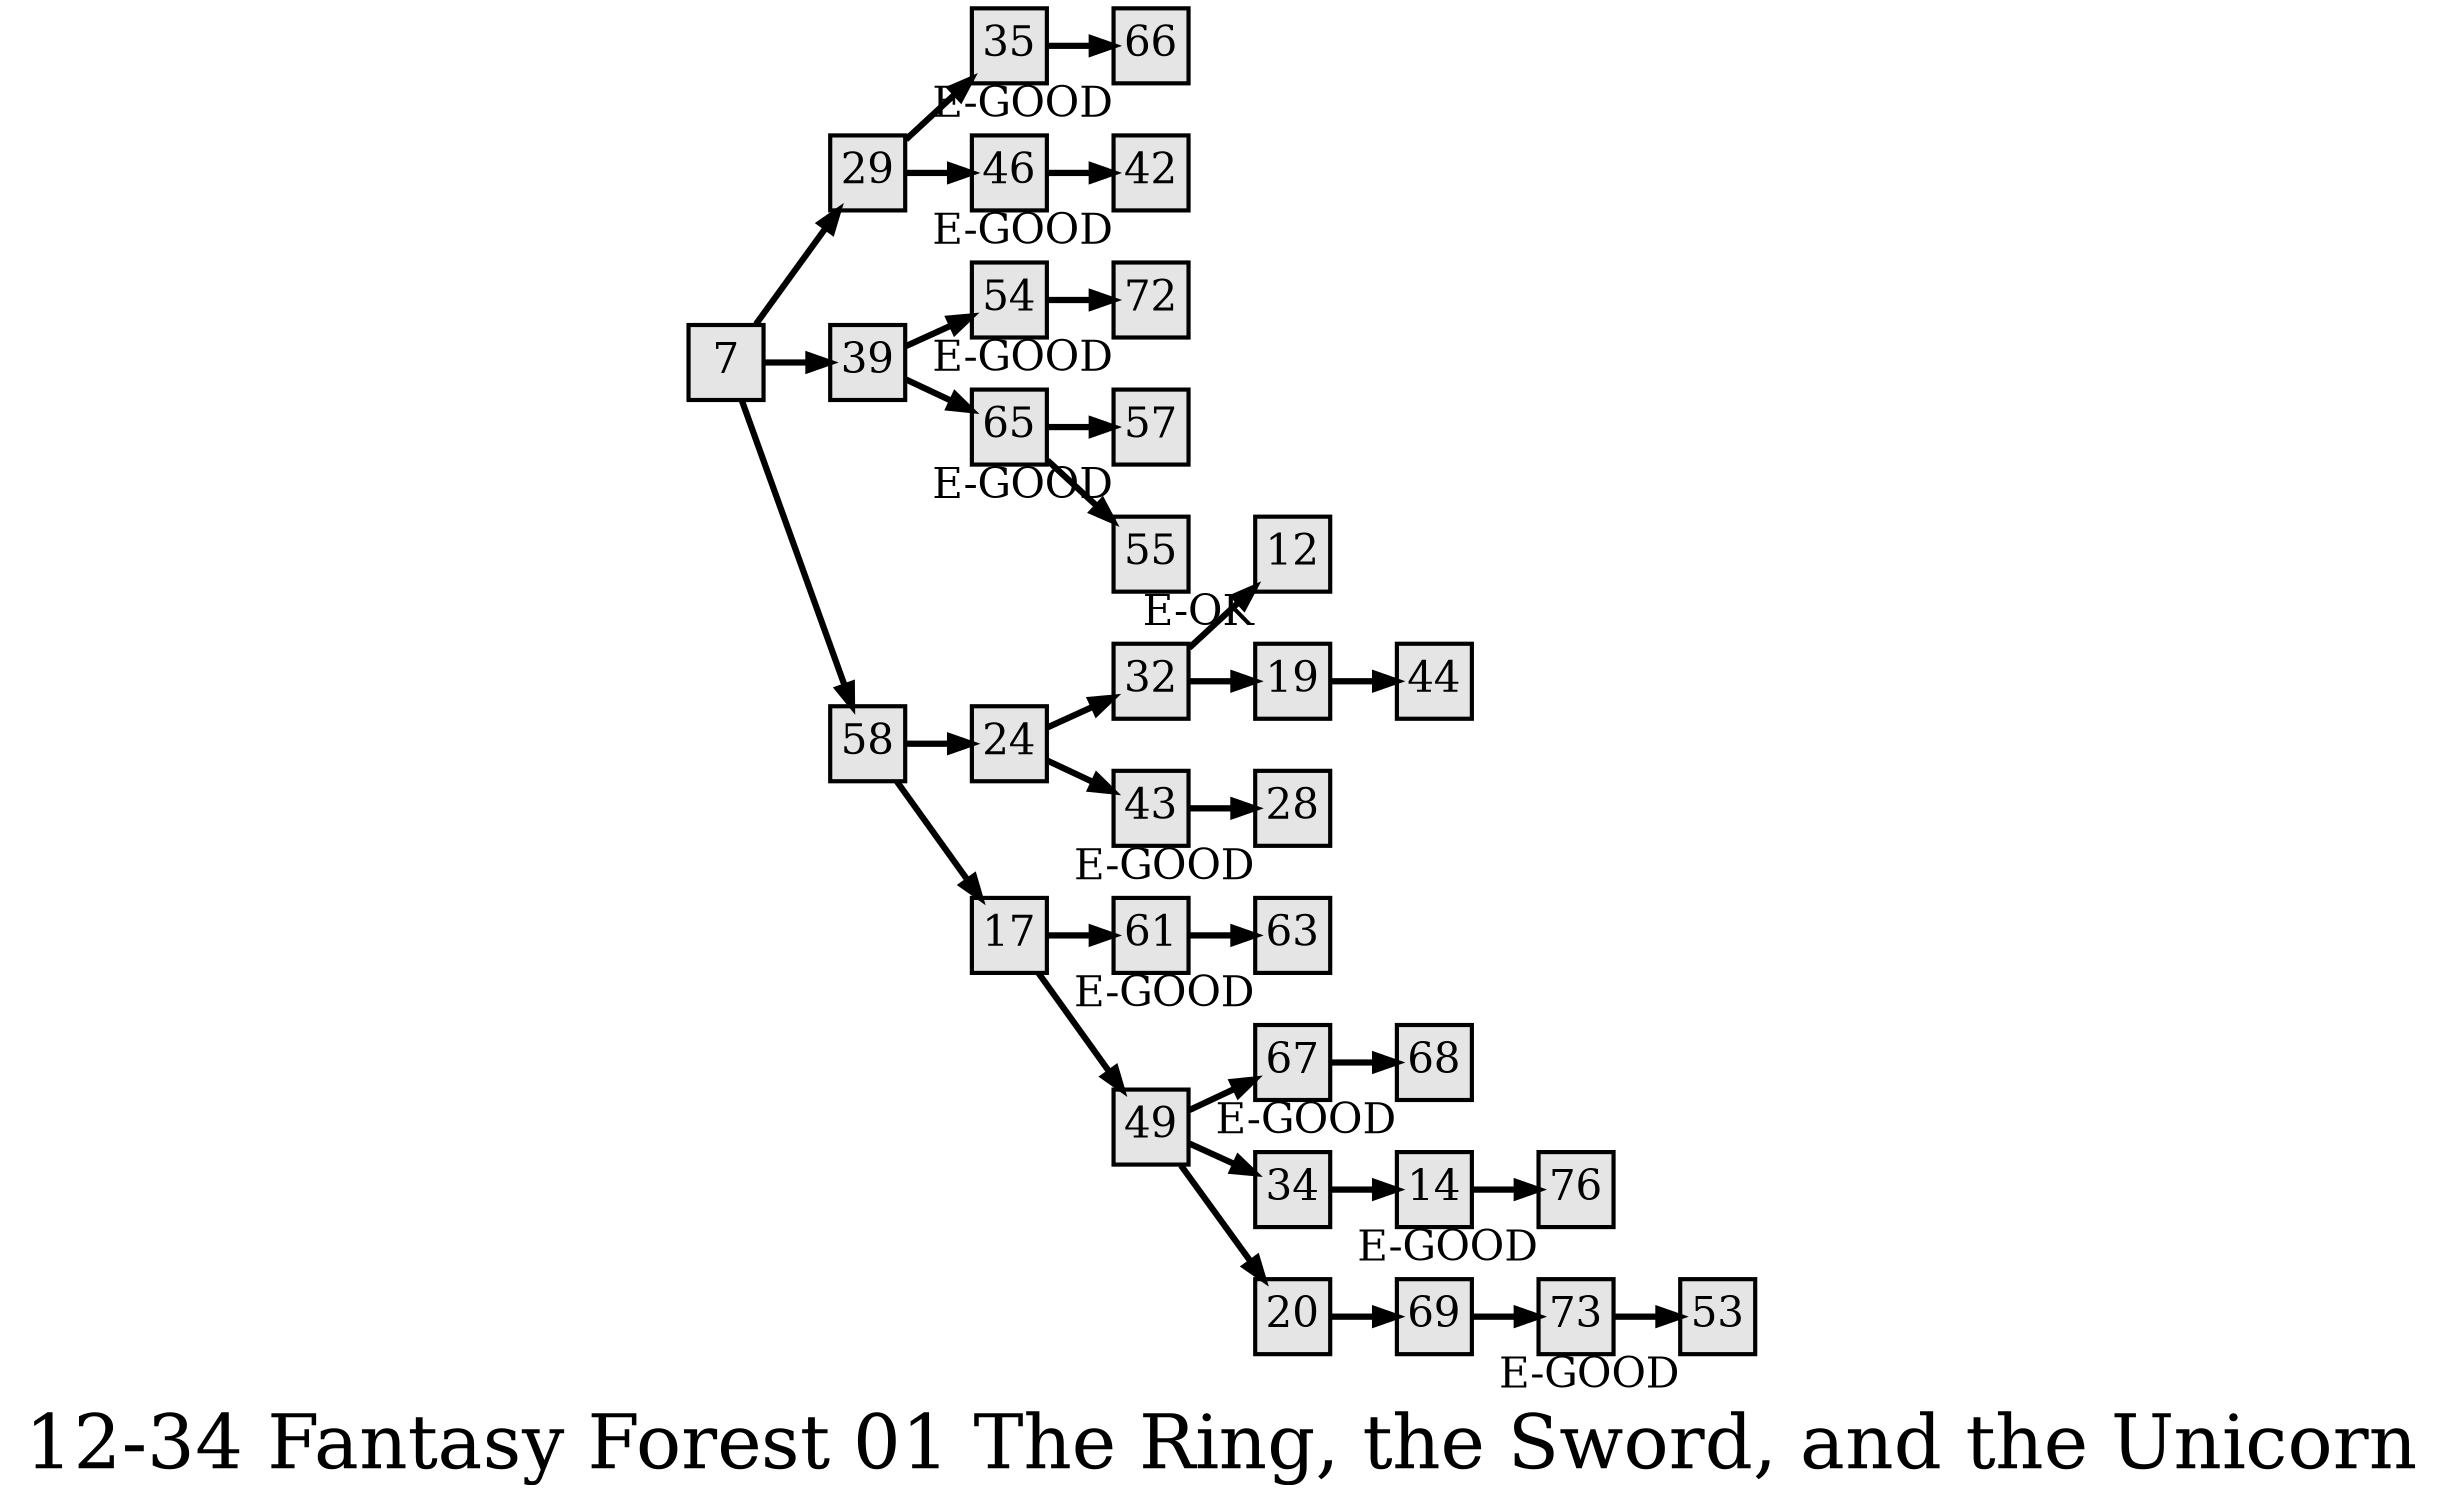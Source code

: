 digraph g{
  graph [ label="12-34 Fantasy Forest 01 The Ring, the Sword, and the Unicorn" rankdir=LR, ordering=out, fontsize=36, nodesep="0.35", ranksep="0.45"];
  node  [shape=rect, penwidth=2, fontsize=20, style=filled, fillcolor=grey90, margin="0,0", labelfloat=true, regular=true, fixedsize=true];
  edge  [labelfloat=true, penwidth=3, fontsize=12];
  // ---;
  // group  : Katz;
  // id     :;
  // gbid   :;
  // series :;
  // title  :;
  // author :;
  // credit:;
  // - name : Juliet Way-Henthorne;
  // role : encoder;
  // date : 2017-09-07;
  // - name : Jeremy Douglass;
  // role : editor;
  // date : 2017-10-19;
  // render:;
  // - name   : ?;
  // styles : ?;
  // engine : dot;
  // comment: >;
  
  // ---;
  
  // From | To | Label;
  
  7 -> 29;
  7 -> 39;
  7 -> 58;
  12	[ xlabel="E-OK" ];
  14 -> 76;
  17 -> 61;
  17 -> 49;
  19 -> 44;
  20 -> 69;
  24 -> 32;
  24 -> 43;
  28	[ xlabel="E-GOOD" ];
  29 -> 35;
  29 -> 46;
  32 -> 12;
  32 -> 19;
  34 -> 14;
  35 -> 66;
  39 -> 54;
  39 -> 65;
  42	[ xlabel="E-GOOD" ];
  43 -> 28;
  46 -> 42;
  49 -> 67;
  49 -> 34;
  49 -> 20;
  53	[ xlabel="E-GOOD" ];
  54 -> 72;
  57	[ xlabel="E-GOOD" ];
  58 -> 24;
  58 -> 17;
  61 -> 63;
  63	[ xlabel="E-GOOD" ];
  65 -> 57;
  65 -> 55;
  66	[ xlabel="E-GOOD" ];
  67 -> 68;
  68	[ xlabel="E-GOOD" ];
  69 -> 73;
  72	[ xlabel="E-GOOD" ];
  73 -> 53;
  76	[ xlabel="E-GOOD" ];
}

